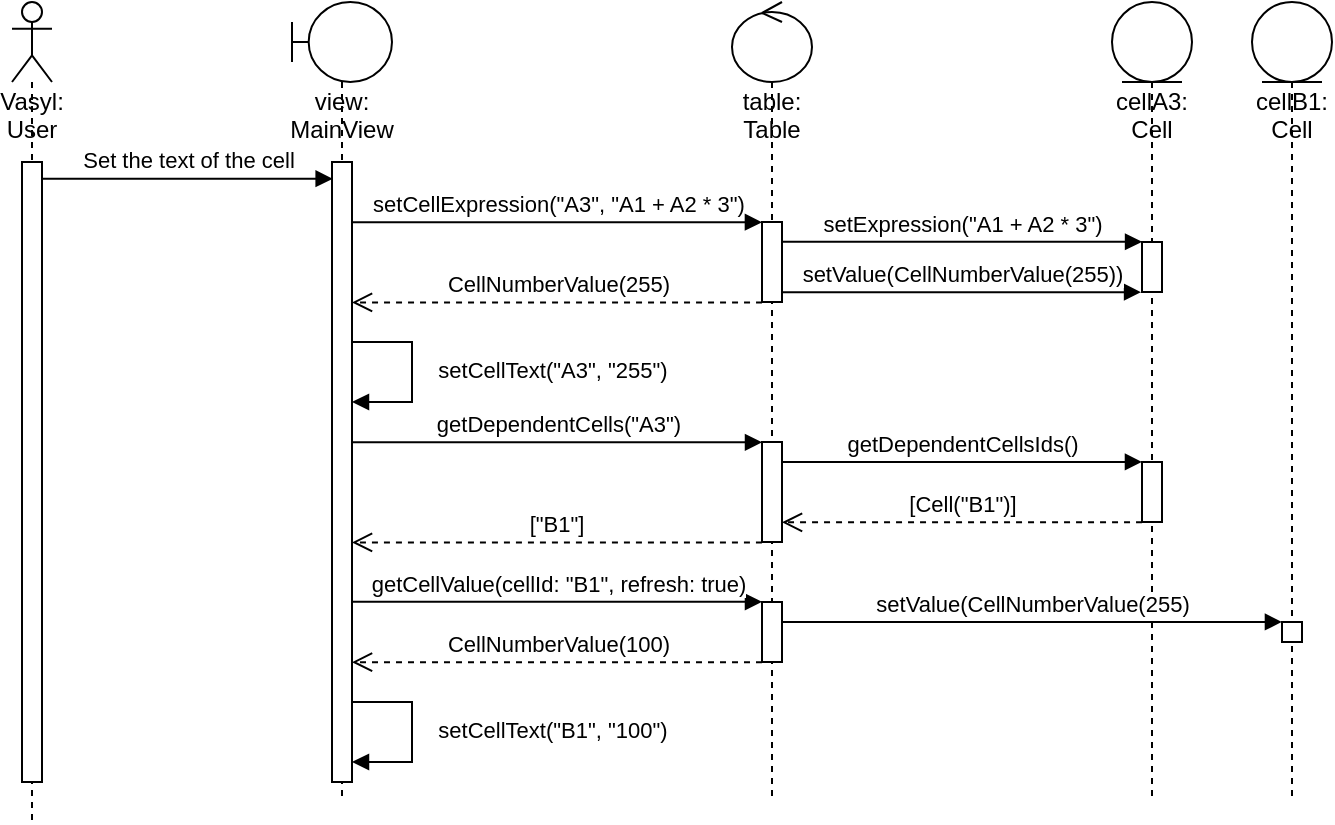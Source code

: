 <mxfile version="20.3.6" type="github">
  <diagram id="Zo5d03TKhxQbhcVk_ASe" name="Page-1">
    <mxGraphModel dx="760" dy="362" grid="1" gridSize="10" guides="1" tooltips="1" connect="1" arrows="1" fold="1" page="1" pageScale="1" pageWidth="827" pageHeight="1169" math="0" shadow="0">
      <root>
        <mxCell id="0" />
        <mxCell id="1" parent="0" />
        <mxCell id="2VkFlX18YUFkIJ6Ggd0B-1" value="Vasyl: User" style="shape=umlLifeline;participant=umlActor;perimeter=lifelinePerimeter;whiteSpace=wrap;html=1;container=1;collapsible=0;recursiveResize=0;verticalAlign=top;spacingTop=36;outlineConnect=0;" parent="1" vertex="1">
          <mxGeometry x="84" y="70" width="20" height="410" as="geometry" />
        </mxCell>
        <mxCell id="2VkFlX18YUFkIJ6Ggd0B-9" value="" style="html=1;points=[];perimeter=orthogonalPerimeter;" parent="2VkFlX18YUFkIJ6Ggd0B-1" vertex="1">
          <mxGeometry x="5" y="80" width="10" height="310" as="geometry" />
        </mxCell>
        <mxCell id="2VkFlX18YUFkIJ6Ggd0B-3" value="view: MainView" style="shape=umlLifeline;participant=umlBoundary;perimeter=lifelinePerimeter;whiteSpace=wrap;html=1;container=1;collapsible=0;recursiveResize=0;verticalAlign=top;spacingTop=36;outlineConnect=0;" parent="1" vertex="1">
          <mxGeometry x="224" y="70" width="50" height="400" as="geometry" />
        </mxCell>
        <mxCell id="2VkFlX18YUFkIJ6Ggd0B-10" value="" style="html=1;points=[];perimeter=orthogonalPerimeter;" parent="2VkFlX18YUFkIJ6Ggd0B-3" vertex="1">
          <mxGeometry x="20" y="80" width="10" height="310" as="geometry" />
        </mxCell>
        <mxCell id="2VkFlX18YUFkIJ6Ggd0B-21" value="setCellText(&quot;A3&quot;, &quot;255&quot;)" style="html=1;verticalAlign=bottom;endArrow=block;rounded=0;" parent="2VkFlX18YUFkIJ6Ggd0B-3" source="2VkFlX18YUFkIJ6Ggd0B-10" target="2VkFlX18YUFkIJ6Ggd0B-10" edge="1">
          <mxGeometry x="0.167" y="70" width="80" relative="1" as="geometry">
            <mxPoint x="50" y="220" as="sourcePoint" />
            <mxPoint x="160" y="240" as="targetPoint" />
            <Array as="points">
              <mxPoint x="60" y="170" />
              <mxPoint x="60" y="200" />
            </Array>
            <mxPoint as="offset" />
          </mxGeometry>
        </mxCell>
        <mxCell id="2VkFlX18YUFkIJ6Ggd0B-25" value="setCellText(&quot;B1&quot;, &quot;100&quot;)" style="html=1;verticalAlign=bottom;endArrow=block;rounded=0;" parent="2VkFlX18YUFkIJ6Ggd0B-3" source="2VkFlX18YUFkIJ6Ggd0B-10" target="2VkFlX18YUFkIJ6Ggd0B-10" edge="1">
          <mxGeometry x="0.167" y="70" width="80" relative="1" as="geometry">
            <mxPoint x="30" y="470" as="sourcePoint" />
            <mxPoint x="30" y="510.0" as="targetPoint" />
            <Array as="points">
              <mxPoint x="60" y="350" />
              <mxPoint x="60" y="380" />
            </Array>
            <mxPoint as="offset" />
          </mxGeometry>
        </mxCell>
        <mxCell id="2VkFlX18YUFkIJ6Ggd0B-6" value="table: Table" style="shape=umlLifeline;participant=umlControl;perimeter=lifelinePerimeter;whiteSpace=wrap;html=1;container=1;collapsible=0;recursiveResize=0;verticalAlign=top;spacingTop=36;outlineConnect=0;" parent="1" vertex="1">
          <mxGeometry x="444" y="70" width="40" height="400" as="geometry" />
        </mxCell>
        <mxCell id="2VkFlX18YUFkIJ6Ggd0B-13" value="" style="html=1;points=[];perimeter=orthogonalPerimeter;" parent="2VkFlX18YUFkIJ6Ggd0B-6" vertex="1">
          <mxGeometry x="15" y="110" width="10" height="40" as="geometry" />
        </mxCell>
        <mxCell id="2VkFlX18YUFkIJ6Ggd0B-18" value="" style="html=1;points=[];perimeter=orthogonalPerimeter;" parent="2VkFlX18YUFkIJ6Ggd0B-6" vertex="1">
          <mxGeometry x="15" y="220" width="10" height="50" as="geometry" />
        </mxCell>
        <mxCell id="2VkFlX18YUFkIJ6Ggd0B-26" value="" style="html=1;points=[];perimeter=orthogonalPerimeter;" parent="2VkFlX18YUFkIJ6Ggd0B-6" vertex="1">
          <mxGeometry x="15" y="300" width="10" height="30" as="geometry" />
        </mxCell>
        <mxCell id="2VkFlX18YUFkIJ6Ggd0B-8" value="cellA3: Cell" style="shape=umlLifeline;participant=umlEntity;perimeter=lifelinePerimeter;whiteSpace=wrap;html=1;container=1;collapsible=0;recursiveResize=0;verticalAlign=top;spacingTop=36;outlineConnect=0;" parent="1" vertex="1">
          <mxGeometry x="634" y="70" width="40" height="400" as="geometry" />
        </mxCell>
        <mxCell id="2VkFlX18YUFkIJ6Ggd0B-40" value="" style="html=1;points=[];perimeter=orthogonalPerimeter;" parent="2VkFlX18YUFkIJ6Ggd0B-8" vertex="1">
          <mxGeometry x="15" y="120" width="10" height="25" as="geometry" />
        </mxCell>
        <mxCell id="2VkFlX18YUFkIJ6Ggd0B-50" value="" style="html=1;points=[];perimeter=orthogonalPerimeter;" parent="2VkFlX18YUFkIJ6Ggd0B-8" vertex="1">
          <mxGeometry x="15" y="230" width="10" height="30" as="geometry" />
        </mxCell>
        <mxCell id="2VkFlX18YUFkIJ6Ggd0B-11" value="Set the text of the cell" style="html=1;verticalAlign=bottom;endArrow=block;rounded=0;entryX=0.032;entryY=0.027;entryDx=0;entryDy=0;entryPerimeter=0;" parent="1" source="2VkFlX18YUFkIJ6Ggd0B-9" target="2VkFlX18YUFkIJ6Ggd0B-10" edge="1">
          <mxGeometry width="80" relative="1" as="geometry">
            <mxPoint x="124" y="160" as="sourcePoint" />
            <mxPoint x="204" y="160" as="targetPoint" />
          </mxGeometry>
        </mxCell>
        <mxCell id="2VkFlX18YUFkIJ6Ggd0B-12" value="setCellExpression(&quot;A3&quot;, &quot;A1 + A2 * 3&quot;)" style="html=1;verticalAlign=bottom;endArrow=block;rounded=0;entryX=-0.004;entryY=0.003;entryDx=0;entryDy=0;entryPerimeter=0;" parent="1" source="2VkFlX18YUFkIJ6Ggd0B-10" target="2VkFlX18YUFkIJ6Ggd0B-13" edge="1">
          <mxGeometry width="80" relative="1" as="geometry">
            <mxPoint x="314" y="170" as="sourcePoint" />
            <mxPoint x="394" y="170" as="targetPoint" />
          </mxGeometry>
        </mxCell>
        <mxCell id="2VkFlX18YUFkIJ6Ggd0B-15" value="getDependentCells(&quot;A3&quot;)" style="html=1;verticalAlign=bottom;endArrow=block;rounded=0;entryX=0;entryY=0.003;entryDx=0;entryDy=0;entryPerimeter=0;" parent="1" source="2VkFlX18YUFkIJ6Ggd0B-10" target="2VkFlX18YUFkIJ6Ggd0B-18" edge="1">
          <mxGeometry width="80" relative="1" as="geometry">
            <mxPoint x="264" y="300" as="sourcePoint" />
            <mxPoint x="444" y="290" as="targetPoint" />
          </mxGeometry>
        </mxCell>
        <mxCell id="2VkFlX18YUFkIJ6Ggd0B-16" value="CellNumberValue(255)" style="html=1;verticalAlign=bottom;endArrow=open;dashed=1;endSize=8;rounded=0;exitX=0.002;exitY=1.006;exitDx=0;exitDy=0;exitPerimeter=0;" parent="1" source="2VkFlX18YUFkIJ6Ggd0B-13" target="2VkFlX18YUFkIJ6Ggd0B-10" edge="1">
          <mxGeometry relative="1" as="geometry">
            <mxPoint x="414" y="219.81" as="sourcePoint" />
            <mxPoint x="334" y="219.81" as="targetPoint" />
          </mxGeometry>
        </mxCell>
        <mxCell id="2VkFlX18YUFkIJ6Ggd0B-17" value="[&quot;B1&quot;]" style="html=1;verticalAlign=bottom;endArrow=open;dashed=1;endSize=8;rounded=0;exitX=-0.003;exitY=1.004;exitDx=0;exitDy=0;exitPerimeter=0;" parent="1" source="2VkFlX18YUFkIJ6Ggd0B-18" target="2VkFlX18YUFkIJ6Ggd0B-10" edge="1">
          <mxGeometry relative="1" as="geometry">
            <mxPoint x="434" y="330" as="sourcePoint" />
            <mxPoint x="250" y="400.0" as="targetPoint" />
          </mxGeometry>
        </mxCell>
        <mxCell id="2VkFlX18YUFkIJ6Ggd0B-38" value="cellB1: Cell" style="shape=umlLifeline;participant=umlEntity;perimeter=lifelinePerimeter;whiteSpace=wrap;html=1;container=1;collapsible=0;recursiveResize=0;verticalAlign=top;spacingTop=36;outlineConnect=0;" parent="1" vertex="1">
          <mxGeometry x="704" y="70" width="40" height="400" as="geometry" />
        </mxCell>
        <mxCell id="2VkFlX18YUFkIJ6Ggd0B-42" value="" style="html=1;points=[];perimeter=orthogonalPerimeter;" parent="2VkFlX18YUFkIJ6Ggd0B-38" vertex="1">
          <mxGeometry x="15" y="310" width="10" height="10" as="geometry" />
        </mxCell>
        <mxCell id="2VkFlX18YUFkIJ6Ggd0B-39" value="setExpression(&quot;A1 + A2 * 3&quot;)" style="html=1;verticalAlign=bottom;endArrow=block;rounded=0;entryX=0.003;entryY=-0.005;entryDx=0;entryDy=0;entryPerimeter=0;" parent="1" source="2VkFlX18YUFkIJ6Ggd0B-13" target="2VkFlX18YUFkIJ6Ggd0B-40" edge="1">
          <mxGeometry width="80" relative="1" as="geometry">
            <mxPoint x="784" y="190.0" as="sourcePoint" />
            <mxPoint x="1019.03" y="190.0" as="targetPoint" />
          </mxGeometry>
        </mxCell>
        <mxCell id="2VkFlX18YUFkIJ6Ggd0B-41" value="setValue(CellNumberValue(255))" style="html=1;verticalAlign=bottom;endArrow=block;rounded=0;entryX=-0.047;entryY=1.003;entryDx=0;entryDy=0;entryPerimeter=0;" parent="1" source="2VkFlX18YUFkIJ6Ggd0B-13" target="2VkFlX18YUFkIJ6Ggd0B-40" edge="1">
          <mxGeometry width="80" relative="1" as="geometry">
            <mxPoint x="509" y="204.3" as="sourcePoint" />
            <mxPoint x="614" y="220" as="targetPoint" />
          </mxGeometry>
        </mxCell>
        <mxCell id="2VkFlX18YUFkIJ6Ggd0B-44" value="setValue(CellNumberValue(255)" style="html=1;verticalAlign=bottom;endArrow=block;rounded=0;entryX=-0.003;entryY=-0.003;entryDx=0;entryDy=0;entryPerimeter=0;" parent="1" source="2VkFlX18YUFkIJ6Ggd0B-26" target="2VkFlX18YUFkIJ6Ggd0B-42" edge="1">
          <mxGeometry width="80" relative="1" as="geometry">
            <mxPoint x="614" y="419" as="sourcePoint" />
            <mxPoint x="794" y="419" as="targetPoint" />
          </mxGeometry>
        </mxCell>
        <mxCell id="2VkFlX18YUFkIJ6Ggd0B-51" value="getDependentCellsIds()" style="html=1;verticalAlign=bottom;endArrow=block;rounded=0;entryX=-0.002;entryY=-0.002;entryDx=0;entryDy=0;entryPerimeter=0;" parent="1" source="2VkFlX18YUFkIJ6Ggd0B-18" target="2VkFlX18YUFkIJ6Ggd0B-50" edge="1">
          <mxGeometry width="80" relative="1" as="geometry">
            <mxPoint x="444" y="279.71" as="sourcePoint" />
            <mxPoint x="584" y="259.53" as="targetPoint" />
          </mxGeometry>
        </mxCell>
        <mxCell id="2VkFlX18YUFkIJ6Ggd0B-52" value="[Cell(&quot;B1&quot;)]" style="html=1;verticalAlign=bottom;endArrow=open;dashed=1;endSize=8;rounded=0;exitX=0.002;exitY=1.006;exitDx=0;exitDy=0;exitPerimeter=0;" parent="1" source="2VkFlX18YUFkIJ6Ggd0B-50" target="2VkFlX18YUFkIJ6Ggd0B-18" edge="1">
          <mxGeometry relative="1" as="geometry">
            <mxPoint x="604" y="309.34" as="sourcePoint" />
            <mxPoint x="444" y="339.89" as="targetPoint" />
          </mxGeometry>
        </mxCell>
        <mxCell id="2VkFlX18YUFkIJ6Ggd0B-28" value="CellNumberValue(100)" style="html=1;verticalAlign=bottom;endArrow=open;dashed=1;endSize=8;rounded=0;exitX=0;exitY=1.003;exitDx=0;exitDy=0;exitPerimeter=0;" parent="1" source="2VkFlX18YUFkIJ6Ggd0B-26" target="2VkFlX18YUFkIJ6Ggd0B-10" edge="1">
          <mxGeometry relative="1" as="geometry">
            <mxPoint x="434" y="430" as="sourcePoint" />
            <mxPoint x="254" y="515.73" as="targetPoint" />
          </mxGeometry>
        </mxCell>
        <mxCell id="2VkFlX18YUFkIJ6Ggd0B-27" value="getCellValue(cellId: &quot;B1&quot;, refresh: true)" style="html=1;verticalAlign=bottom;endArrow=block;rounded=0;entryX=-0.001;entryY=-0.004;entryDx=0;entryDy=0;entryPerimeter=0;" parent="1" source="2VkFlX18YUFkIJ6Ggd0B-10" target="2VkFlX18YUFkIJ6Ggd0B-26" edge="1">
          <mxGeometry width="80" relative="1" as="geometry">
            <mxPoint x="254" y="455.25" as="sourcePoint" />
            <mxPoint x="484" y="370" as="targetPoint" />
          </mxGeometry>
        </mxCell>
      </root>
    </mxGraphModel>
  </diagram>
</mxfile>
